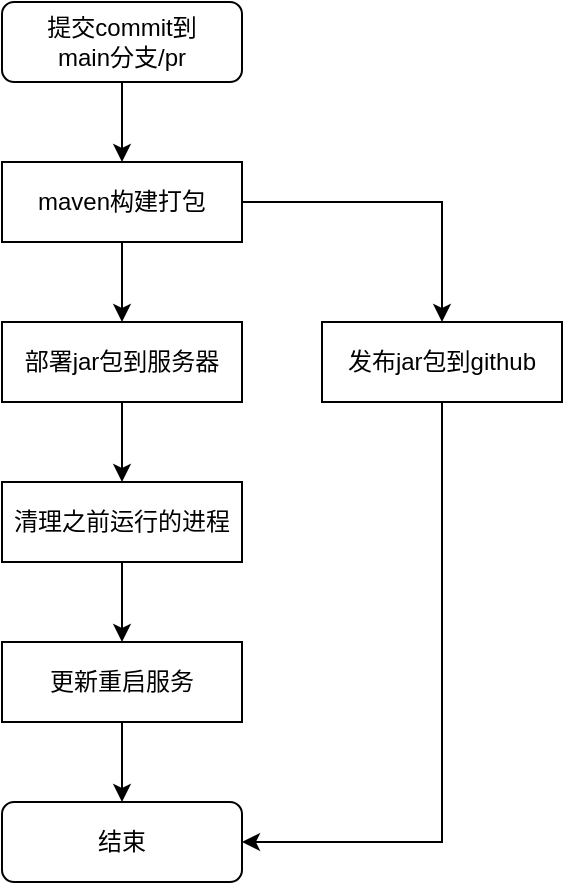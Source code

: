 <mxfile version="21.5.1" type="device">
  <diagram id="C5RBs43oDa-KdzZeNtuy" name="Page-1">
    <mxGraphModel dx="1099" dy="614" grid="1" gridSize="10" guides="1" tooltips="1" connect="1" arrows="1" fold="1" page="1" pageScale="1" pageWidth="827" pageHeight="1169" math="0" shadow="0">
      <root>
        <mxCell id="WIyWlLk6GJQsqaUBKTNV-0" />
        <mxCell id="WIyWlLk6GJQsqaUBKTNV-1" parent="WIyWlLk6GJQsqaUBKTNV-0" />
        <mxCell id="kaNSJ7hP0D2L89f26ZZL-1" value="" style="edgeStyle=orthogonalEdgeStyle;rounded=0;orthogonalLoop=1;jettySize=auto;html=1;" edge="1" parent="WIyWlLk6GJQsqaUBKTNV-1" source="WIyWlLk6GJQsqaUBKTNV-3" target="kaNSJ7hP0D2L89f26ZZL-0">
          <mxGeometry relative="1" as="geometry" />
        </mxCell>
        <mxCell id="WIyWlLk6GJQsqaUBKTNV-3" value="提交commit到&lt;br&gt;main分支/pr" style="rounded=1;whiteSpace=wrap;html=1;fontSize=12;glass=0;strokeWidth=1;shadow=0;" parent="WIyWlLk6GJQsqaUBKTNV-1" vertex="1">
          <mxGeometry x="160" y="80" width="120" height="40" as="geometry" />
        </mxCell>
        <mxCell id="kaNSJ7hP0D2L89f26ZZL-3" value="" style="edgeStyle=orthogonalEdgeStyle;rounded=0;orthogonalLoop=1;jettySize=auto;html=1;" edge="1" parent="WIyWlLk6GJQsqaUBKTNV-1" source="kaNSJ7hP0D2L89f26ZZL-0" target="kaNSJ7hP0D2L89f26ZZL-2">
          <mxGeometry relative="1" as="geometry" />
        </mxCell>
        <mxCell id="kaNSJ7hP0D2L89f26ZZL-11" style="edgeStyle=orthogonalEdgeStyle;rounded=0;orthogonalLoop=1;jettySize=auto;html=1;entryX=0.5;entryY=0;entryDx=0;entryDy=0;" edge="1" parent="WIyWlLk6GJQsqaUBKTNV-1" source="kaNSJ7hP0D2L89f26ZZL-0" target="kaNSJ7hP0D2L89f26ZZL-8">
          <mxGeometry relative="1" as="geometry" />
        </mxCell>
        <mxCell id="kaNSJ7hP0D2L89f26ZZL-0" value="maven构建打包" style="rounded=0;whiteSpace=wrap;html=1;" vertex="1" parent="WIyWlLk6GJQsqaUBKTNV-1">
          <mxGeometry x="160" y="160" width="120" height="40" as="geometry" />
        </mxCell>
        <mxCell id="kaNSJ7hP0D2L89f26ZZL-5" value="" style="edgeStyle=orthogonalEdgeStyle;rounded=0;orthogonalLoop=1;jettySize=auto;html=1;" edge="1" parent="WIyWlLk6GJQsqaUBKTNV-1" source="kaNSJ7hP0D2L89f26ZZL-2" target="kaNSJ7hP0D2L89f26ZZL-4">
          <mxGeometry relative="1" as="geometry" />
        </mxCell>
        <mxCell id="kaNSJ7hP0D2L89f26ZZL-2" value="部署jar包到服务器" style="rounded=0;whiteSpace=wrap;html=1;" vertex="1" parent="WIyWlLk6GJQsqaUBKTNV-1">
          <mxGeometry x="160" y="240" width="120" height="40" as="geometry" />
        </mxCell>
        <mxCell id="kaNSJ7hP0D2L89f26ZZL-7" value="" style="edgeStyle=orthogonalEdgeStyle;rounded=0;orthogonalLoop=1;jettySize=auto;html=1;" edge="1" parent="WIyWlLk6GJQsqaUBKTNV-1" source="kaNSJ7hP0D2L89f26ZZL-4" target="kaNSJ7hP0D2L89f26ZZL-6">
          <mxGeometry relative="1" as="geometry" />
        </mxCell>
        <mxCell id="kaNSJ7hP0D2L89f26ZZL-4" value="清理之前运行的进程" style="rounded=0;whiteSpace=wrap;html=1;" vertex="1" parent="WIyWlLk6GJQsqaUBKTNV-1">
          <mxGeometry x="160" y="320" width="120" height="40" as="geometry" />
        </mxCell>
        <mxCell id="kaNSJ7hP0D2L89f26ZZL-10" value="" style="edgeStyle=orthogonalEdgeStyle;rounded=0;orthogonalLoop=1;jettySize=auto;html=1;" edge="1" parent="WIyWlLk6GJQsqaUBKTNV-1" source="kaNSJ7hP0D2L89f26ZZL-6" target="kaNSJ7hP0D2L89f26ZZL-9">
          <mxGeometry relative="1" as="geometry" />
        </mxCell>
        <mxCell id="kaNSJ7hP0D2L89f26ZZL-6" value="更新重启服务" style="rounded=0;whiteSpace=wrap;html=1;" vertex="1" parent="WIyWlLk6GJQsqaUBKTNV-1">
          <mxGeometry x="160" y="400" width="120" height="40" as="geometry" />
        </mxCell>
        <mxCell id="kaNSJ7hP0D2L89f26ZZL-12" style="edgeStyle=orthogonalEdgeStyle;rounded=0;orthogonalLoop=1;jettySize=auto;html=1;entryX=1;entryY=0.5;entryDx=0;entryDy=0;" edge="1" parent="WIyWlLk6GJQsqaUBKTNV-1" source="kaNSJ7hP0D2L89f26ZZL-8" target="kaNSJ7hP0D2L89f26ZZL-9">
          <mxGeometry relative="1" as="geometry">
            <Array as="points">
              <mxPoint x="380" y="500" />
            </Array>
          </mxGeometry>
        </mxCell>
        <mxCell id="kaNSJ7hP0D2L89f26ZZL-8" value="发布jar包到github" style="rounded=0;whiteSpace=wrap;html=1;" vertex="1" parent="WIyWlLk6GJQsqaUBKTNV-1">
          <mxGeometry x="320" y="240" width="120" height="40" as="geometry" />
        </mxCell>
        <mxCell id="kaNSJ7hP0D2L89f26ZZL-9" value="结束" style="rounded=1;whiteSpace=wrap;html=1;" vertex="1" parent="WIyWlLk6GJQsqaUBKTNV-1">
          <mxGeometry x="160" y="480" width="120" height="40" as="geometry" />
        </mxCell>
      </root>
    </mxGraphModel>
  </diagram>
</mxfile>
